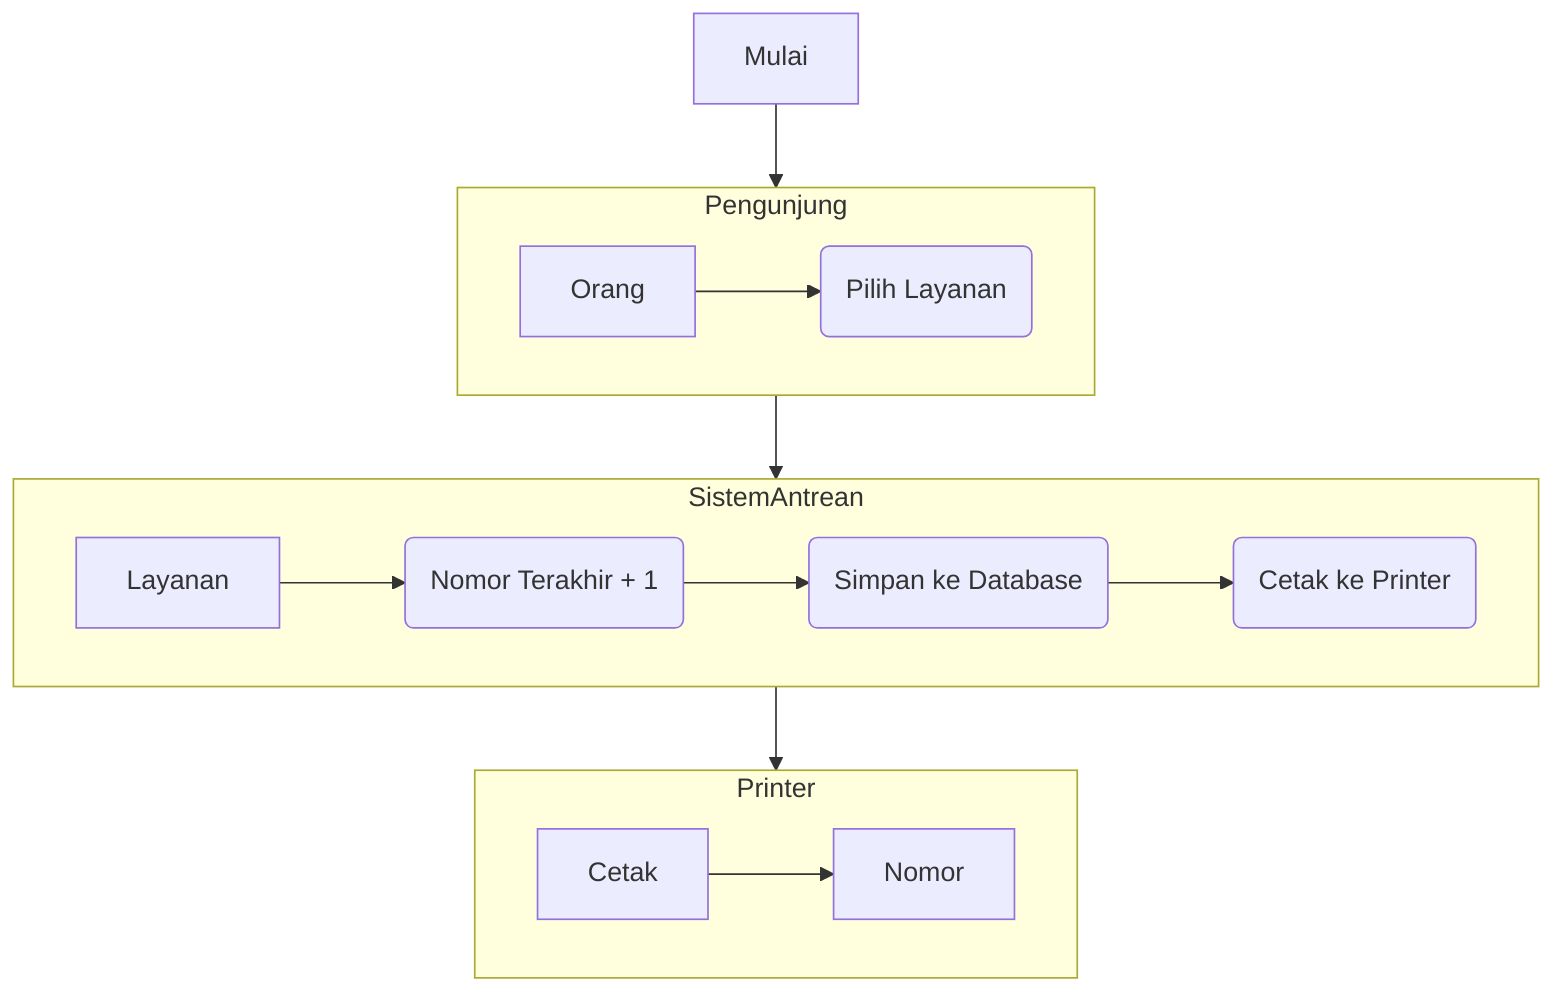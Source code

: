 flowchart TB
  Mulai-->Pengunjung
  Pengunjung-->SistemAntrean
  SistemAntrean-->Printer
  subgraph Pengunjung
    Orang-->p1("Pilih Layanan")
  end  
  subgraph SistemAntrean
    Layanan-->s1("Nomor Terakhir + 1")-->s2("Simpan ke Database")-->s3("Cetak ke Printer")
  end
  subgraph Printer
    Cetak-->Nomor
  end